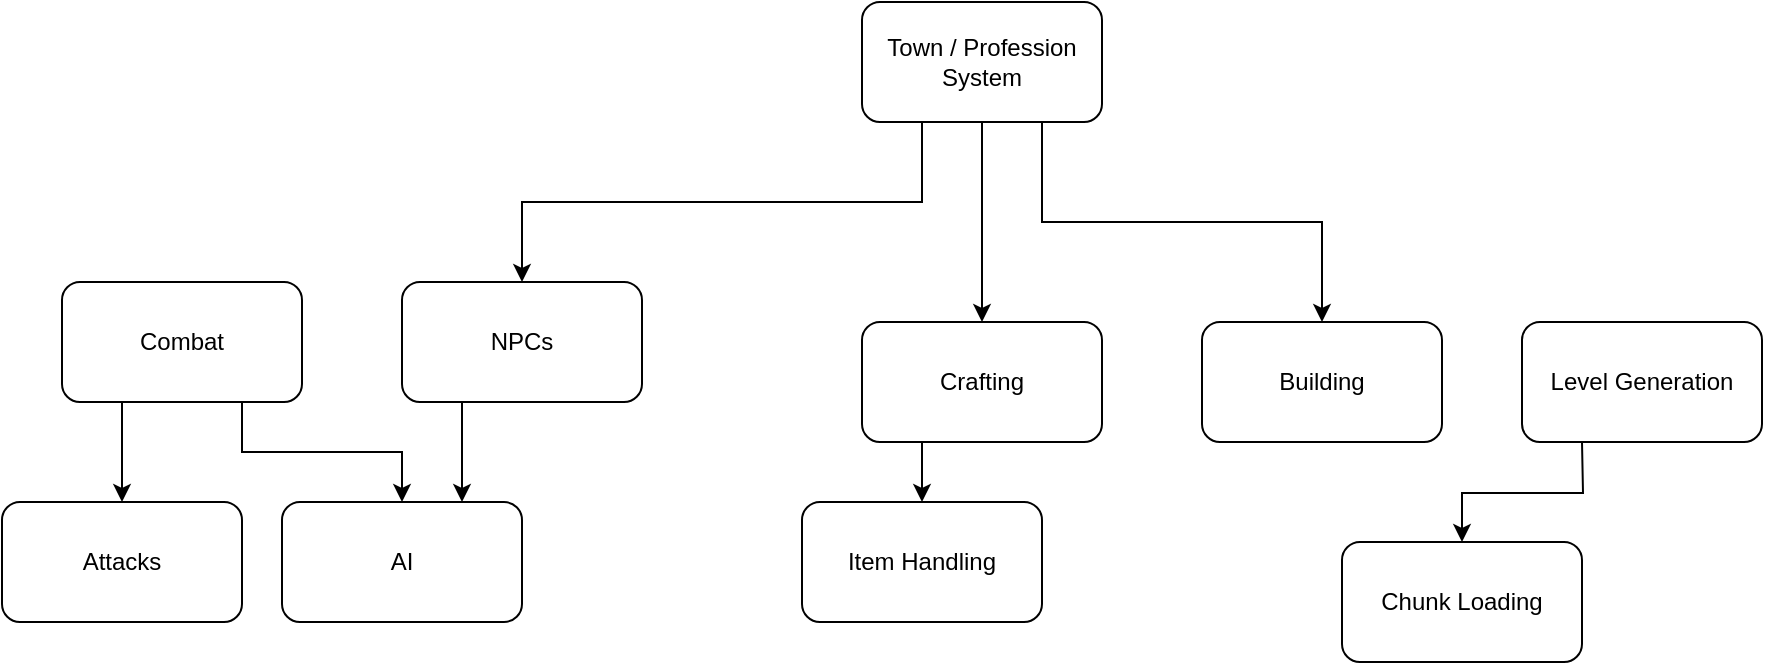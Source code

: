 <mxfile version="12.9.3" type="device"><diagram id="9ty7OqBouvu5bHa07BK-" name="Page-1"><mxGraphModel dx="1086" dy="816" grid="1" gridSize="10" guides="1" tooltips="1" connect="1" arrows="1" fold="1" page="1" pageScale="1" pageWidth="1920" pageHeight="1200" math="0" shadow="0"><root><mxCell id="0"/><mxCell id="1" parent="0"/><mxCell id="kYg9Gi5FFoFpSpPuoyHO-1" value="Item Handling" style="rounded=1;whiteSpace=wrap;html=1;" vertex="1" parent="1"><mxGeometry x="490" y="310" width="120" height="60" as="geometry"/></mxCell><mxCell id="kYg9Gi5FFoFpSpPuoyHO-2" value="Chunk Loading" style="rounded=1;whiteSpace=wrap;html=1;" vertex="1" parent="1"><mxGeometry x="760" y="330" width="120" height="60" as="geometry"/></mxCell><mxCell id="kYg9Gi5FFoFpSpPuoyHO-12" style="edgeStyle=orthogonalEdgeStyle;rounded=0;orthogonalLoop=1;jettySize=auto;html=1;exitX=0.25;exitY=1;exitDx=0;exitDy=0;entryX=0.5;entryY=0;entryDx=0;entryDy=0;" edge="1" parent="1" source="kYg9Gi5FFoFpSpPuoyHO-3" target="kYg9Gi5FFoFpSpPuoyHO-1"><mxGeometry relative="1" as="geometry"><mxPoint x="500" y="320" as="targetPoint"/></mxGeometry></mxCell><mxCell id="kYg9Gi5FFoFpSpPuoyHO-3" value="Crafting" style="rounded=1;whiteSpace=wrap;html=1;" vertex="1" parent="1"><mxGeometry x="520" y="220" width="120" height="60" as="geometry"/></mxCell><mxCell id="kYg9Gi5FFoFpSpPuoyHO-9" style="edgeStyle=orthogonalEdgeStyle;rounded=0;orthogonalLoop=1;jettySize=auto;html=1;exitX=0.25;exitY=1;exitDx=0;exitDy=0;entryX=0.5;entryY=0;entryDx=0;entryDy=0;" edge="1" parent="1" source="kYg9Gi5FFoFpSpPuoyHO-4" target="kYg9Gi5FFoFpSpPuoyHO-7"><mxGeometry relative="1" as="geometry"/></mxCell><mxCell id="kYg9Gi5FFoFpSpPuoyHO-10" style="edgeStyle=orthogonalEdgeStyle;rounded=0;orthogonalLoop=1;jettySize=auto;html=1;exitX=0.75;exitY=1;exitDx=0;exitDy=0;" edge="1" parent="1" source="kYg9Gi5FFoFpSpPuoyHO-4" target="kYg9Gi5FFoFpSpPuoyHO-8"><mxGeometry relative="1" as="geometry"/></mxCell><mxCell id="kYg9Gi5FFoFpSpPuoyHO-4" value="Combat" style="rounded=1;whiteSpace=wrap;html=1;" vertex="1" parent="1"><mxGeometry x="120" y="200" width="120" height="60" as="geometry"/></mxCell><mxCell id="kYg9Gi5FFoFpSpPuoyHO-5" value="Building" style="rounded=1;whiteSpace=wrap;html=1;" vertex="1" parent="1"><mxGeometry x="690" y="220" width="120" height="60" as="geometry"/></mxCell><mxCell id="kYg9Gi5FFoFpSpPuoyHO-11" style="edgeStyle=orthogonalEdgeStyle;rounded=0;orthogonalLoop=1;jettySize=auto;html=1;exitX=0.25;exitY=1;exitDx=0;exitDy=0;entryX=0.75;entryY=0;entryDx=0;entryDy=0;" edge="1" parent="1" source="kYg9Gi5FFoFpSpPuoyHO-6" target="kYg9Gi5FFoFpSpPuoyHO-8"><mxGeometry relative="1" as="geometry"/></mxCell><mxCell id="kYg9Gi5FFoFpSpPuoyHO-6" value="NPCs" style="rounded=1;whiteSpace=wrap;html=1;" vertex="1" parent="1"><mxGeometry x="290" y="200" width="120" height="60" as="geometry"/></mxCell><mxCell id="kYg9Gi5FFoFpSpPuoyHO-7" value="Attacks" style="rounded=1;whiteSpace=wrap;html=1;" vertex="1" parent="1"><mxGeometry x="90" y="310" width="120" height="60" as="geometry"/></mxCell><mxCell id="kYg9Gi5FFoFpSpPuoyHO-8" value="AI" style="rounded=1;whiteSpace=wrap;html=1;" vertex="1" parent="1"><mxGeometry x="230" y="310" width="120" height="60" as="geometry"/></mxCell><mxCell id="kYg9Gi5FFoFpSpPuoyHO-14" style="edgeStyle=orthogonalEdgeStyle;rounded=0;orthogonalLoop=1;jettySize=auto;html=1;exitX=0.5;exitY=1;exitDx=0;exitDy=0;entryX=0.5;entryY=0;entryDx=0;entryDy=0;" edge="1" parent="1" target="kYg9Gi5FFoFpSpPuoyHO-2"><mxGeometry relative="1" as="geometry"><mxPoint x="880" y="280" as="sourcePoint"/></mxGeometry></mxCell><mxCell id="kYg9Gi5FFoFpSpPuoyHO-13" value="Level Generation" style="rounded=1;whiteSpace=wrap;html=1;" vertex="1" parent="1"><mxGeometry x="850" y="220" width="120" height="60" as="geometry"/></mxCell><mxCell id="kYg9Gi5FFoFpSpPuoyHO-16" style="edgeStyle=orthogonalEdgeStyle;rounded=0;orthogonalLoop=1;jettySize=auto;html=1;exitX=0.25;exitY=1;exitDx=0;exitDy=0;entryX=0.5;entryY=0;entryDx=0;entryDy=0;" edge="1" parent="1" source="kYg9Gi5FFoFpSpPuoyHO-15" target="kYg9Gi5FFoFpSpPuoyHO-6"><mxGeometry relative="1" as="geometry"/></mxCell><mxCell id="kYg9Gi5FFoFpSpPuoyHO-17" style="edgeStyle=orthogonalEdgeStyle;rounded=0;orthogonalLoop=1;jettySize=auto;html=1;exitX=0.5;exitY=1;exitDx=0;exitDy=0;entryX=0.5;entryY=0;entryDx=0;entryDy=0;" edge="1" parent="1" source="kYg9Gi5FFoFpSpPuoyHO-15" target="kYg9Gi5FFoFpSpPuoyHO-3"><mxGeometry relative="1" as="geometry"/></mxCell><mxCell id="kYg9Gi5FFoFpSpPuoyHO-18" style="edgeStyle=orthogonalEdgeStyle;rounded=0;orthogonalLoop=1;jettySize=auto;html=1;exitX=0.75;exitY=1;exitDx=0;exitDy=0;entryX=0.5;entryY=0;entryDx=0;entryDy=0;" edge="1" parent="1" source="kYg9Gi5FFoFpSpPuoyHO-15" target="kYg9Gi5FFoFpSpPuoyHO-5"><mxGeometry relative="1" as="geometry"/></mxCell><mxCell id="kYg9Gi5FFoFpSpPuoyHO-15" value="Town / Profession System" style="rounded=1;whiteSpace=wrap;html=1;" vertex="1" parent="1"><mxGeometry x="520" y="60" width="120" height="60" as="geometry"/></mxCell></root></mxGraphModel></diagram></mxfile>
